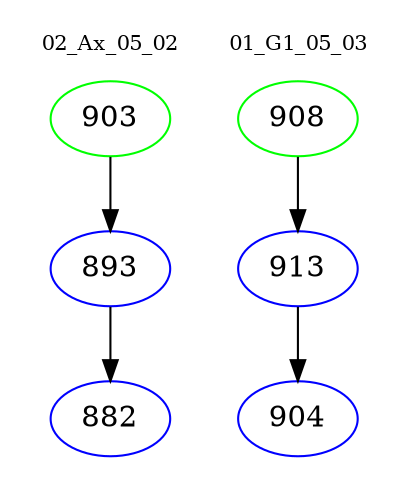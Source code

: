 digraph{
subgraph cluster_0 {
color = white
label = "02_Ax_05_02";
fontsize=10;
T0_903 [label="903", color="green"]
T0_903 -> T0_893 [color="black"]
T0_893 [label="893", color="blue"]
T0_893 -> T0_882 [color="black"]
T0_882 [label="882", color="blue"]
}
subgraph cluster_1 {
color = white
label = "01_G1_05_03";
fontsize=10;
T1_908 [label="908", color="green"]
T1_908 -> T1_913 [color="black"]
T1_913 [label="913", color="blue"]
T1_913 -> T1_904 [color="black"]
T1_904 [label="904", color="blue"]
}
}
